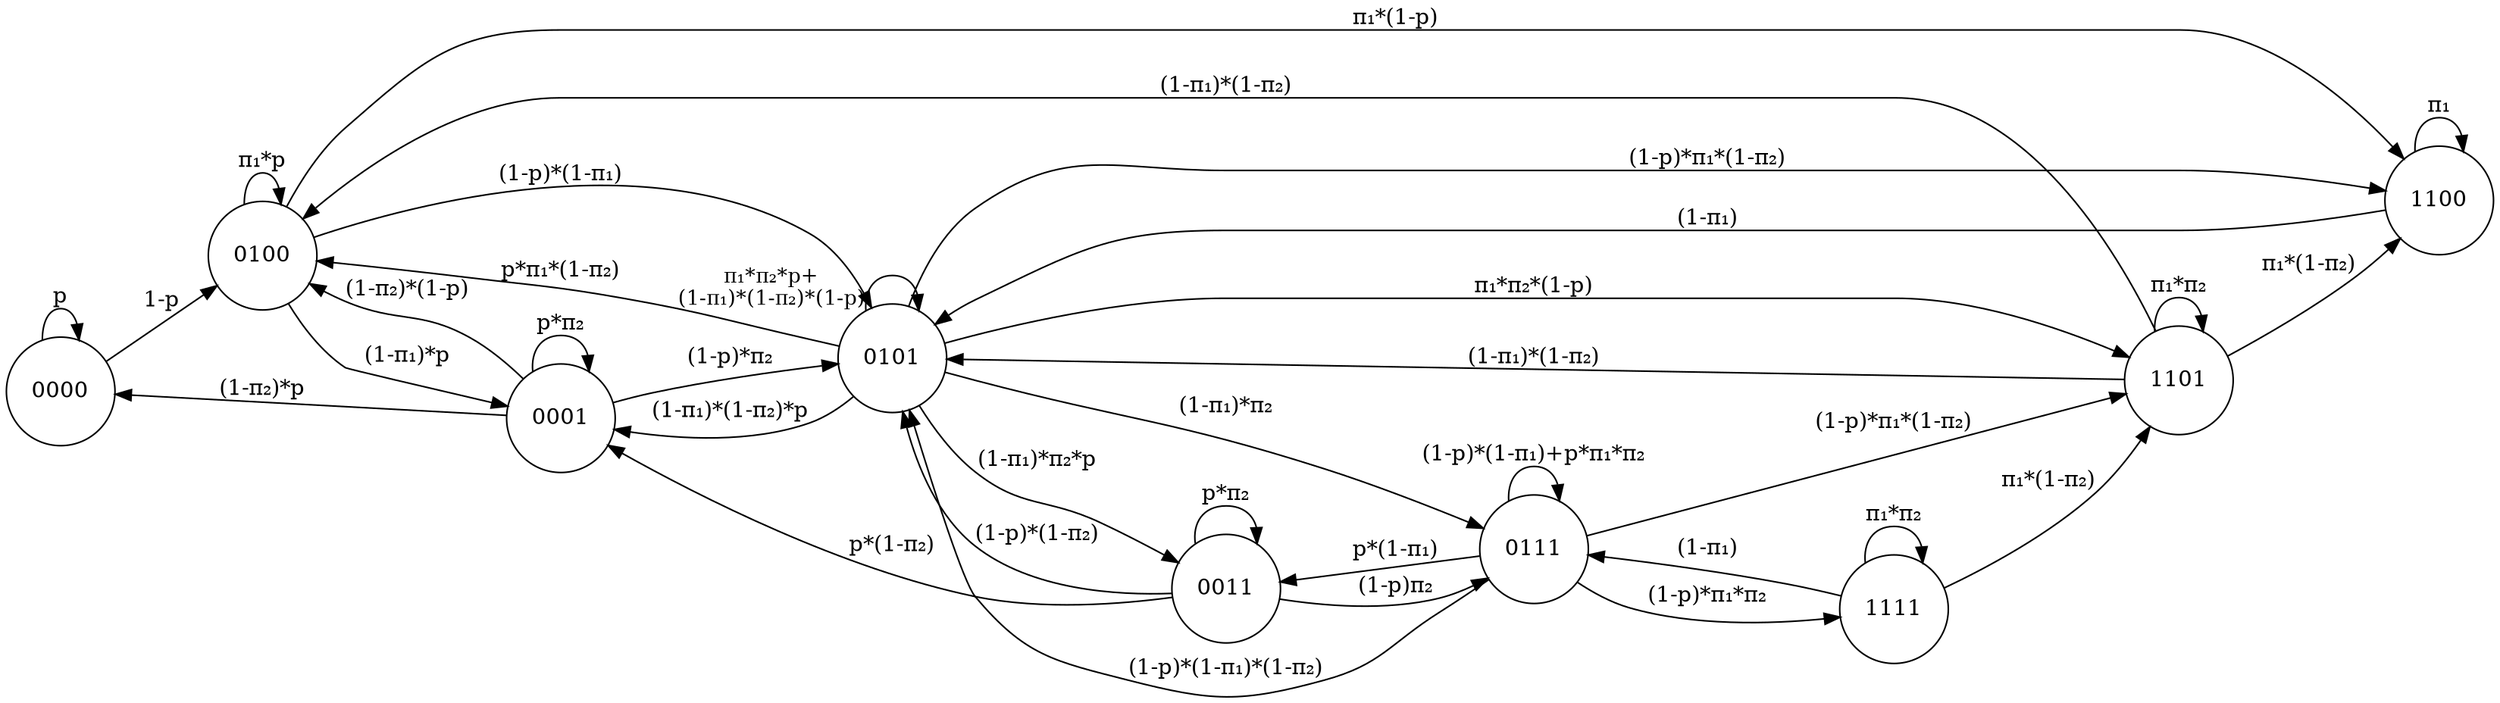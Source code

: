 digraph finite_state_machine {
    rankdir=LR;
    node [shape = circle];
    
    "0000" -> "0000" [label = "p"];
    "0000" -> "0100" [label = "1-p"];

    "0001" -> "0001" [label = "p*&pi;₂"];
    "0001" -> "0000" [label = "(1-&pi;₂)*p"];
    "0001" -> "0101" [label = "(1-p)*&pi;₂"];
    "0001" -> "0100" [label = "(1-&pi;₂)*(1-p)"];

    "0011" -> "0101" [label = "(1-p)*(1-&pi;₂)"];
    "0011" -> "0001" [label = "p*(1-&pi;₂)"];
    "0011" -> "0111" [label = "(1-p)&pi;₂"];
    "0011" -> "0011" [label = "p*&pi;₂"];

    "0100" -> "0100" [label = "&pi;₁*p"];
    "0100" -> "1100" [label = "&pi;₁*(1-p)"];
    "0100" -> "0001" [label = "(1-&pi;₁)*p"];
    "0100" -> "0101" [label = "(1-p)*(1-&pi;₁)"];

    "0101" -> "0101" [xlabel = "&pi;₁*&pi;₂*p+\n(1-&pi;₁)*(1-&pi;₂)*(1-p)", fontsize=13];
    "0101" -> "0100" [label = "p*&pi;₁*(1-&pi;₂)"];
    "0101" -> "1101" [label = "&pi;₁*&pi;₂*(1-p)"];
    "0101" -> "0001" [label = "(1-&pi;₁)*(1-&pi;₂)*p"];
    "0101" -> "0011" [label = "(1-&pi;₁)*&pi;₂*p"];
    "0101" -> "0111" [label = "(1-&pi;₁)*&pi;₂"];
    "0101" -> "1100" [label = "(1-p)*&pi;₁*(1-&pi;₂)"];

    "0111" -> "0111" [label = "(1-p)*(1-&pi;₁)+p*&pi;₁*&pi;₂"];
    "0111" -> "0101" [label = "(1-p)*(1-&pi;₁)*(1-&pi;₂)"];
    "0111" -> "0011" [label = "p*(1-&pi;₁)"];
    "0111" -> "1111" [label = "(1-p)*&pi;₁*&pi;₂"];
    "0111" -> "1101" [label = "(1-p)*&pi;₁*(1-&pi;₂)"];

    "1100" -> "1100" [label = "&pi;₁"];
    "1100" -> "0101" [label = "(1-&pi;₁)"];

    "1101" -> "1100" [label = "&pi;₁*(1-&pi;₂)"];
    "1101" -> "1101" [label = "&pi;₁*&pi;₂"];
    "1101" -> "0100" [label = "(1-&pi;₁)*(1-&pi;₂)"];   
    "1101" -> "0101" [label = "(1-&pi;₁)*(1-&pi;₂)"];
    
    "1111" -> "1111" [label = "&pi;₁*&pi;₂"];
    "1111" -> "1101" [label = "&pi;₁*(1-&pi;₂)"];
    "1111" -> "0111" [label = "(1-&pi;₁)"];
}